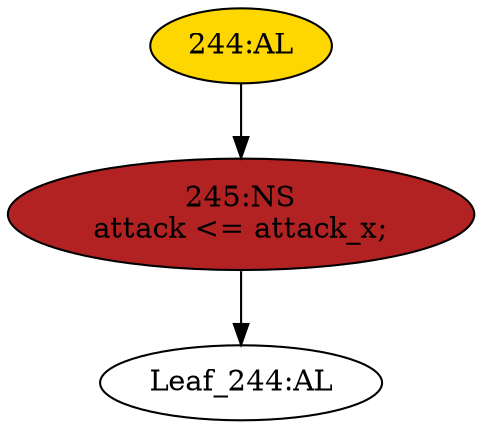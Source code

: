 strict digraph "" {
	node [label="\N"];
	"245:NS"	 [ast="<pyverilog.vparser.ast.NonblockingSubstitution object at 0x7f9307172090>",
		fillcolor=firebrick,
		label="245:NS
attack <= attack_x;",
		statements="[<pyverilog.vparser.ast.NonblockingSubstitution object at 0x7f9307172090>]",
		style=filled,
		typ=NonblockingSubstitution];
	"Leaf_244:AL"	 [def_var="['attack']",
		label="Leaf_244:AL"];
	"245:NS" -> "Leaf_244:AL"	 [cond="[]",
		lineno=None];
	"244:AL"	 [ast="<pyverilog.vparser.ast.Always object at 0x7f9307172250>",
		clk_sens=False,
		fillcolor=gold,
		label="244:AL",
		sens="['attack_x']",
		statements="[]",
		style=filled,
		typ=Always,
		use_var="['attack_x']"];
	"244:AL" -> "245:NS"	 [cond="[]",
		lineno=None];
}
